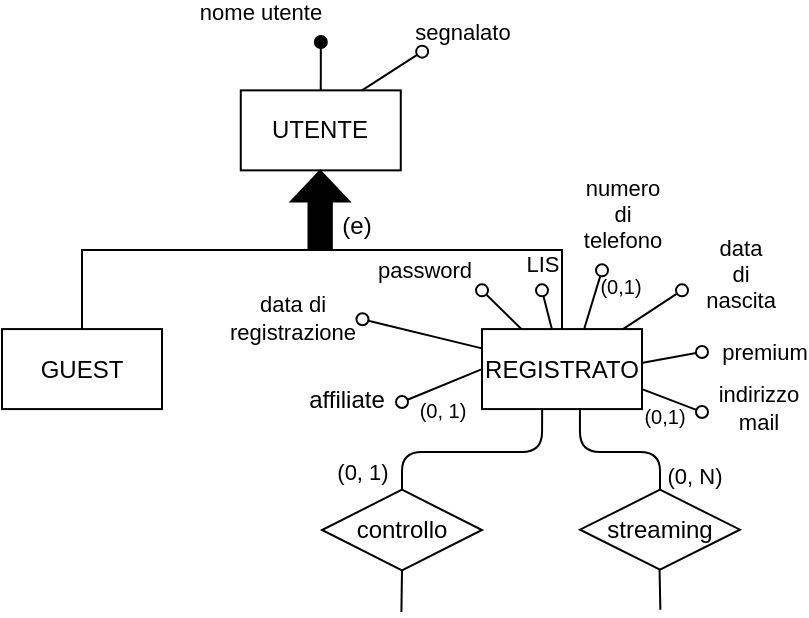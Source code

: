 <mxfile scale="1" border="10">
    <diagram id="-rriOPSDnHkLpZKLwRpb" name="Page-1">
        <mxGraphModel dx="2927" dy="2456" grid="1" gridSize="10" guides="1" tooltips="1" connect="1" arrows="1" fold="1" page="1" pageScale="1" pageWidth="850" pageHeight="1100" background="#FFFFFF" math="0" shadow="0">
            <root>
                <mxCell id="0"/>
                <mxCell id="1" parent="0"/>
                <mxCell id="343" style="edgeStyle=elbowEdgeStyle;html=1;exitX=0.5;exitY=1;exitDx=0;exitDy=0;entryX=0.5;entryY=0;entryDx=0;entryDy=0;endArrow=none;endFill=0;elbow=vertical;rounded=0;jumpStyle=arc;" parent="1" source="346" target="347" edge="1">
                    <mxGeometry relative="1" as="geometry">
                        <mxPoint x="-2300.58" y="-2022.46" as="sourcePoint"/>
                        <mxPoint x="-2380.59" y="-1962.46" as="targetPoint"/>
                    </mxGeometry>
                </mxCell>
                <mxCell id="344" style="edgeStyle=elbowEdgeStyle;elbow=vertical;html=1;exitX=0.5;exitY=1;exitDx=0;exitDy=0;entryX=0.5;entryY=0;entryDx=0;entryDy=0;endArrow=none;endFill=0;rounded=0;jumpStyle=arc;" parent="1" source="346" target="349" edge="1">
                    <mxGeometry relative="1" as="geometry"/>
                </mxCell>
                <mxCell id="346" value="UTENTE" style="whiteSpace=wrap;html=1;" parent="1" vertex="1">
                    <mxGeometry x="-2360.61" y="-2120.82" width="80" height="40" as="geometry"/>
                </mxCell>
                <mxCell id="347" value="GUEST" style="whiteSpace=wrap;html=1;" parent="1" vertex="1">
                    <mxGeometry x="-2480" y="-2001.46" width="80" height="40" as="geometry"/>
                </mxCell>
                <mxCell id="349" value="REGISTRATO" style="whiteSpace=wrap;html=1;" parent="1" vertex="1">
                    <mxGeometry x="-2240" y="-2001.46" width="80" height="40" as="geometry"/>
                </mxCell>
                <mxCell id="350" value="" style="shape=singleArrow;whiteSpace=wrap;html=1;arrowWidth=0.4;arrowSize=0.4;rotation=-90;fillColor=#000000;" parent="1" vertex="1">
                    <mxGeometry x="-2340.3" y="-2075.9" width="38.76" height="29.17" as="geometry"/>
                </mxCell>
                <mxCell id="351" value="(e)" style="text;html=1;align=center;verticalAlign=middle;resizable=0;points=[];autosize=1;strokeColor=none;fillColor=none;" parent="1" vertex="1">
                    <mxGeometry x="-2322.61" y="-2067.82" width="40" height="30" as="geometry"/>
                </mxCell>
                <mxCell id="352" value="" style="endArrow=oval;html=1;fillStyle=auto;strokeWidth=1;startSize=6;endSize=6;fillColor=#000000;startArrow=none;startFill=0;endFill=1;exitX=0.5;exitY=0;exitDx=0;exitDy=0;" parent="1" source="346" edge="1">
                    <mxGeometry width="50" height="50" relative="1" as="geometry">
                        <mxPoint x="-2180.58" y="-1539.8" as="sourcePoint"/>
                        <mxPoint x="-2320.58" y="-2144.98" as="targetPoint"/>
                    </mxGeometry>
                </mxCell>
                <mxCell id="353" value="nome utente" style="edgeLabel;html=1;align=center;verticalAlign=middle;resizable=0;points=[];" parent="352" vertex="1" connectable="0">
                    <mxGeometry x="0.479" y="1" relative="1" as="geometry">
                        <mxPoint x="-30" y="-21" as="offset"/>
                    </mxGeometry>
                </mxCell>
                <mxCell id="354" value="" style="endArrow=oval;html=1;fillStyle=auto;strokeWidth=1;startSize=6;endSize=6;fillColor=#000000;startArrow=none;startFill=0;endFill=0;" parent="1" source="349" edge="1">
                    <mxGeometry width="50" height="50" relative="1" as="geometry">
                        <mxPoint x="-2278.91" y="-1693.193" as="sourcePoint"/>
                        <mxPoint x="-2240" y="-2020.82" as="targetPoint"/>
                    </mxGeometry>
                </mxCell>
                <mxCell id="355" value="password" style="edgeLabel;html=1;align=center;verticalAlign=middle;resizable=0;points=[];" parent="354" vertex="1" connectable="0">
                    <mxGeometry x="0.479" y="1" relative="1" as="geometry">
                        <mxPoint x="-34" y="-16" as="offset"/>
                    </mxGeometry>
                </mxCell>
                <mxCell id="356" value="" style="endArrow=oval;html=1;fillStyle=auto;strokeWidth=1;startSize=6;endSize=6;fillColor=#000000;startArrow=none;startFill=0;endFill=0;exitX=1;exitY=0.75;exitDx=0;exitDy=0;" parent="1" source="349" edge="1">
                    <mxGeometry width="50" height="50" relative="1" as="geometry">
                        <mxPoint x="-2263.91" y="-1699.86" as="sourcePoint"/>
                        <mxPoint x="-2130" y="-1960" as="targetPoint"/>
                    </mxGeometry>
                </mxCell>
                <mxCell id="357" value="indirizzo&lt;br&gt;mail" style="edgeLabel;html=1;align=center;verticalAlign=middle;resizable=0;points=[];" parent="356" vertex="1" connectable="0">
                    <mxGeometry x="0.479" y="1" relative="1" as="geometry">
                        <mxPoint x="35" y="2" as="offset"/>
                    </mxGeometry>
                </mxCell>
                <mxCell id="358" value="" style="endArrow=oval;html=1;fillStyle=auto;strokeWidth=1;startSize=6;endSize=6;fillColor=#000000;startArrow=none;startFill=0;endFill=0;" parent="1" edge="1">
                    <mxGeometry width="50" height="50" relative="1" as="geometry">
                        <mxPoint x="-2188.924" y="-2001.46" as="sourcePoint"/>
                        <mxPoint x="-2180" y="-2030.82" as="targetPoint"/>
                    </mxGeometry>
                </mxCell>
                <mxCell id="359" value="numero&lt;br&gt;di&lt;br&gt;telefono" style="edgeLabel;html=1;align=center;verticalAlign=middle;resizable=0;points=[];" parent="358" vertex="1" connectable="0">
                    <mxGeometry x="0.479" y="1" relative="1" as="geometry">
                        <mxPoint x="13" y="-36" as="offset"/>
                    </mxGeometry>
                </mxCell>
                <mxCell id="360" value="" style="endArrow=oval;html=1;fillStyle=auto;strokeWidth=1;startSize=6;endSize=6;fillColor=#000000;startArrow=none;startFill=0;endFill=0;" parent="1" source="349" edge="1">
                    <mxGeometry width="50" height="50" relative="1" as="geometry">
                        <mxPoint x="-2243.91" y="-1679.86" as="sourcePoint"/>
                        <mxPoint x="-2140" y="-2020.82" as="targetPoint"/>
                    </mxGeometry>
                </mxCell>
                <mxCell id="361" value="data&lt;br&gt;di&lt;br&gt;nascita" style="edgeLabel;html=1;align=center;verticalAlign=middle;resizable=0;points=[];" parent="360" vertex="1" connectable="0">
                    <mxGeometry x="0.479" y="1" relative="1" as="geometry">
                        <mxPoint x="37" y="-13" as="offset"/>
                    </mxGeometry>
                </mxCell>
                <mxCell id="362" value="" style="endArrow=oval;html=1;fillStyle=auto;strokeWidth=1;startSize=6;endSize=6;fillColor=#000000;startArrow=none;startFill=0;endFill=0;" parent="1" source="349" edge="1">
                    <mxGeometry width="50" height="50" relative="1" as="geometry">
                        <mxPoint x="-2209.33" y="-1992.04" as="sourcePoint"/>
                        <mxPoint x="-2210" y="-2020.82" as="targetPoint"/>
                    </mxGeometry>
                </mxCell>
                <mxCell id="363" value="LIS" style="edgeLabel;html=1;align=center;verticalAlign=middle;resizable=0;points=[];" parent="362" vertex="1" connectable="0">
                    <mxGeometry x="0.479" y="1" relative="1" as="geometry">
                        <mxPoint x="-1" y="-18" as="offset"/>
                    </mxGeometry>
                </mxCell>
                <mxCell id="373" value="" style="endArrow=oval;html=1;fillStyle=auto;strokeWidth=1;startSize=6;endSize=6;fillColor=#000000;startArrow=none;startFill=0;endFill=0;exitX=1.005;exitY=0.422;exitDx=0;exitDy=0;exitPerimeter=0;" parent="1" source="349" edge="1">
                    <mxGeometry width="50" height="50" relative="1" as="geometry">
                        <mxPoint x="-2170.315" y="-1951.46" as="sourcePoint"/>
                        <mxPoint x="-2130" y="-1990" as="targetPoint"/>
                    </mxGeometry>
                </mxCell>
                <mxCell id="374" value="premium" style="edgeLabel;html=1;align=center;verticalAlign=middle;resizable=0;points=[];" parent="373" vertex="1" connectable="0">
                    <mxGeometry x="0.479" y="1" relative="1" as="geometry">
                        <mxPoint x="38" y="-1" as="offset"/>
                    </mxGeometry>
                </mxCell>
                <mxCell id="382" value="&lt;font style=&quot;font-size: 10px;&quot;&gt;(0,1)&lt;/font&gt;" style="text;html=1;align=center;verticalAlign=middle;resizable=0;points=[];autosize=1;strokeColor=none;fillColor=none;" parent="1" vertex="1">
                    <mxGeometry x="-2191" y="-2037.82" width="40" height="30" as="geometry"/>
                </mxCell>
                <mxCell id="383" value="(0,1)" style="text;html=1;align=center;verticalAlign=middle;resizable=0;points=[];autosize=1;strokeColor=none;fillColor=none;fontSize=10;" parent="1" vertex="1">
                    <mxGeometry x="-2169" y="-1970" width="39" height="24" as="geometry"/>
                </mxCell>
                <mxCell id="384" value="" style="edgeStyle=none;shape=connector;rounded=1;fillStyle=auto;html=1;labelBackgroundColor=default;strokeColor=default;strokeWidth=1;fontFamily=Helvetica;fontSize=11;fontColor=default;endArrow=none;startSize=6;endSize=6;fillColor=#000000;entryX=0.5;entryY=0;entryDx=0;entryDy=0;exitX=0.376;exitY=0.995;exitDx=0;exitDy=0;exitPerimeter=0;" parent="1" source="349" target="386" edge="1">
                    <mxGeometry relative="1" as="geometry">
                        <mxPoint x="-2210" y="-1960" as="sourcePoint"/>
                        <Array as="points">
                            <mxPoint x="-2210" y="-1940"/>
                            <mxPoint x="-2280" y="-1940"/>
                        </Array>
                    </mxGeometry>
                </mxCell>
                <mxCell id="385" value="(0, 1)" style="edgeLabel;html=1;align=center;verticalAlign=middle;resizable=0;points=[];fontSize=11;fontFamily=Helvetica;fontColor=default;" parent="384" vertex="1" connectable="0">
                    <mxGeometry x="-0.268" y="1" relative="1" as="geometry">
                        <mxPoint x="-71" y="9" as="offset"/>
                    </mxGeometry>
                </mxCell>
                <mxCell id="386" value="controllo" style="rhombus;whiteSpace=wrap;html=1;" parent="1" vertex="1">
                    <mxGeometry x="-2320" y="-1921.14" width="80" height="40.28" as="geometry"/>
                </mxCell>
                <mxCell id="390" value="" style="endArrow=none;html=1;entryX=0.5;entryY=1;entryDx=0;entryDy=0;" parent="1" target="386" edge="1">
                    <mxGeometry width="50" height="50" relative="1" as="geometry">
                        <mxPoint x="-2280.3" y="-1860" as="sourcePoint"/>
                        <mxPoint x="-2099.31" y="-1911.32" as="targetPoint"/>
                    </mxGeometry>
                </mxCell>
                <mxCell id="391" value="" style="endArrow=oval;html=1;fillStyle=auto;strokeWidth=1;startSize=6;endSize=6;fillColor=#000000;startArrow=none;startFill=0;endFill=0;strokeColor=#000000;exitX=0;exitY=0.5;exitDx=0;exitDy=0;" parent="1" source="349" edge="1">
                    <mxGeometry width="50" height="50" relative="1" as="geometry">
                        <mxPoint x="-2178.21" y="-1899.26" as="sourcePoint"/>
                        <mxPoint x="-2280" y="-1965" as="targetPoint"/>
                    </mxGeometry>
                </mxCell>
                <mxCell id="394" value="&lt;font style=&quot;font-size: 10px;&quot;&gt;(0, 1)&lt;/font&gt;" style="edgeLabel;html=1;align=center;verticalAlign=middle;resizable=0;points=[];fontSize=11;fontFamily=Helvetica;fontColor=default;" parent="1" vertex="1" connectable="0">
                    <mxGeometry x="-2260.001" y="-1961.46" as="geometry"/>
                </mxCell>
                <mxCell id="395" value="(0, N)" style="edgeLabel;html=1;align=center;verticalAlign=middle;resizable=0;points=[];" parent="1" vertex="1" connectable="0">
                    <mxGeometry x="-2134.0" y="-1928.003" as="geometry"/>
                </mxCell>
                <mxCell id="396" value="streaming" style="rhombus;whiteSpace=wrap;html=1;" parent="1" vertex="1">
                    <mxGeometry x="-2191.0" y="-1921.14" width="80" height="40" as="geometry"/>
                </mxCell>
                <mxCell id="397" value="" style="edgeStyle=none;shape=connector;rounded=1;fillStyle=auto;html=1;labelBackgroundColor=default;strokeColor=default;strokeWidth=1;fontFamily=Helvetica;fontSize=11;fontColor=default;endArrow=none;startSize=6;endSize=6;fillColor=#000000;exitX=0.5;exitY=1;exitDx=0;exitDy=0;" parent="1" edge="1">
                    <mxGeometry relative="1" as="geometry">
                        <mxPoint x="-2151.22" y="-1881.14" as="sourcePoint"/>
                        <mxPoint x="-2150.82" y="-1861.14" as="targetPoint"/>
                    </mxGeometry>
                </mxCell>
                <mxCell id="398" value="" style="edgeStyle=none;shape=connector;rounded=1;fillStyle=auto;html=1;labelBackgroundColor=default;strokeColor=default;strokeWidth=1;fontFamily=Helvetica;fontSize=11;fontColor=default;endArrow=none;startSize=6;endSize=6;fillColor=#000000;entryX=0.5;entryY=0;entryDx=0;entryDy=0;exitX=0.612;exitY=0.987;exitDx=0;exitDy=0;exitPerimeter=0;" parent="1" source="349" target="396" edge="1">
                    <mxGeometry relative="1" as="geometry">
                        <mxPoint x="-2190" y="-1950" as="sourcePoint"/>
                        <mxPoint x="-2220" y="-1920.32" as="targetPoint"/>
                        <Array as="points">
                            <mxPoint x="-2191" y="-1940"/>
                            <mxPoint x="-2151" y="-1940"/>
                        </Array>
                    </mxGeometry>
                </mxCell>
                <mxCell id="400" value="" style="endArrow=oval;html=1;fillStyle=auto;strokeWidth=1;startSize=6;endSize=6;fillColor=#000000;startArrow=none;startFill=0;endFill=0;exitX=-0.003;exitY=0.13;exitDx=0;exitDy=0;exitPerimeter=0;fontSize=11;" parent="1" edge="1">
                    <mxGeometry width="50" height="50" relative="1" as="geometry">
                        <mxPoint x="-2240" y="-1991.8" as="sourcePoint"/>
                        <mxPoint x="-2299.76" y="-2006.36" as="targetPoint"/>
                    </mxGeometry>
                </mxCell>
                <mxCell id="401" value="data di&lt;br&gt;registrazione" style="text;html=1;align=center;verticalAlign=middle;resizable=0;points=[];autosize=1;strokeColor=none;fillColor=none;fontSize=11;" parent="1" vertex="1">
                    <mxGeometry x="-2379.96" y="-2027" width="90" height="40" as="geometry"/>
                </mxCell>
                <mxCell id="402" value="affiliate" style="text;html=1;align=center;verticalAlign=middle;resizable=0;points=[];autosize=1;strokeColor=none;fillColor=none;" parent="1" vertex="1">
                    <mxGeometry x="-2336" y="-1979" width="56" height="26" as="geometry"/>
                </mxCell>
                <mxCell id="405" value="" style="endArrow=oval;html=1;fillStyle=auto;strokeWidth=1;startSize=6;endSize=6;fillColor=#000000;startArrow=none;startFill=0;endFill=0;exitX=0.75;exitY=0;exitDx=0;exitDy=0;" edge="1" parent="1">
                    <mxGeometry width="50" height="50" relative="1" as="geometry">
                        <mxPoint x="-2300" y="-2120.82" as="sourcePoint"/>
                        <mxPoint x="-2269.92" y="-2140.18" as="targetPoint"/>
                    </mxGeometry>
                </mxCell>
                <mxCell id="406" value="&lt;font style=&quot;font-size: 11px;&quot;&gt;segnalato&lt;/font&gt;" style="text;html=1;align=center;verticalAlign=middle;resizable=0;points=[];autosize=1;strokeColor=none;fillColor=none;" vertex="1" parent="1">
                    <mxGeometry x="-2284.71" y="-2165.28" width="70" height="30" as="geometry"/>
                </mxCell>
            </root>
        </mxGraphModel>
    </diagram>
</mxfile>